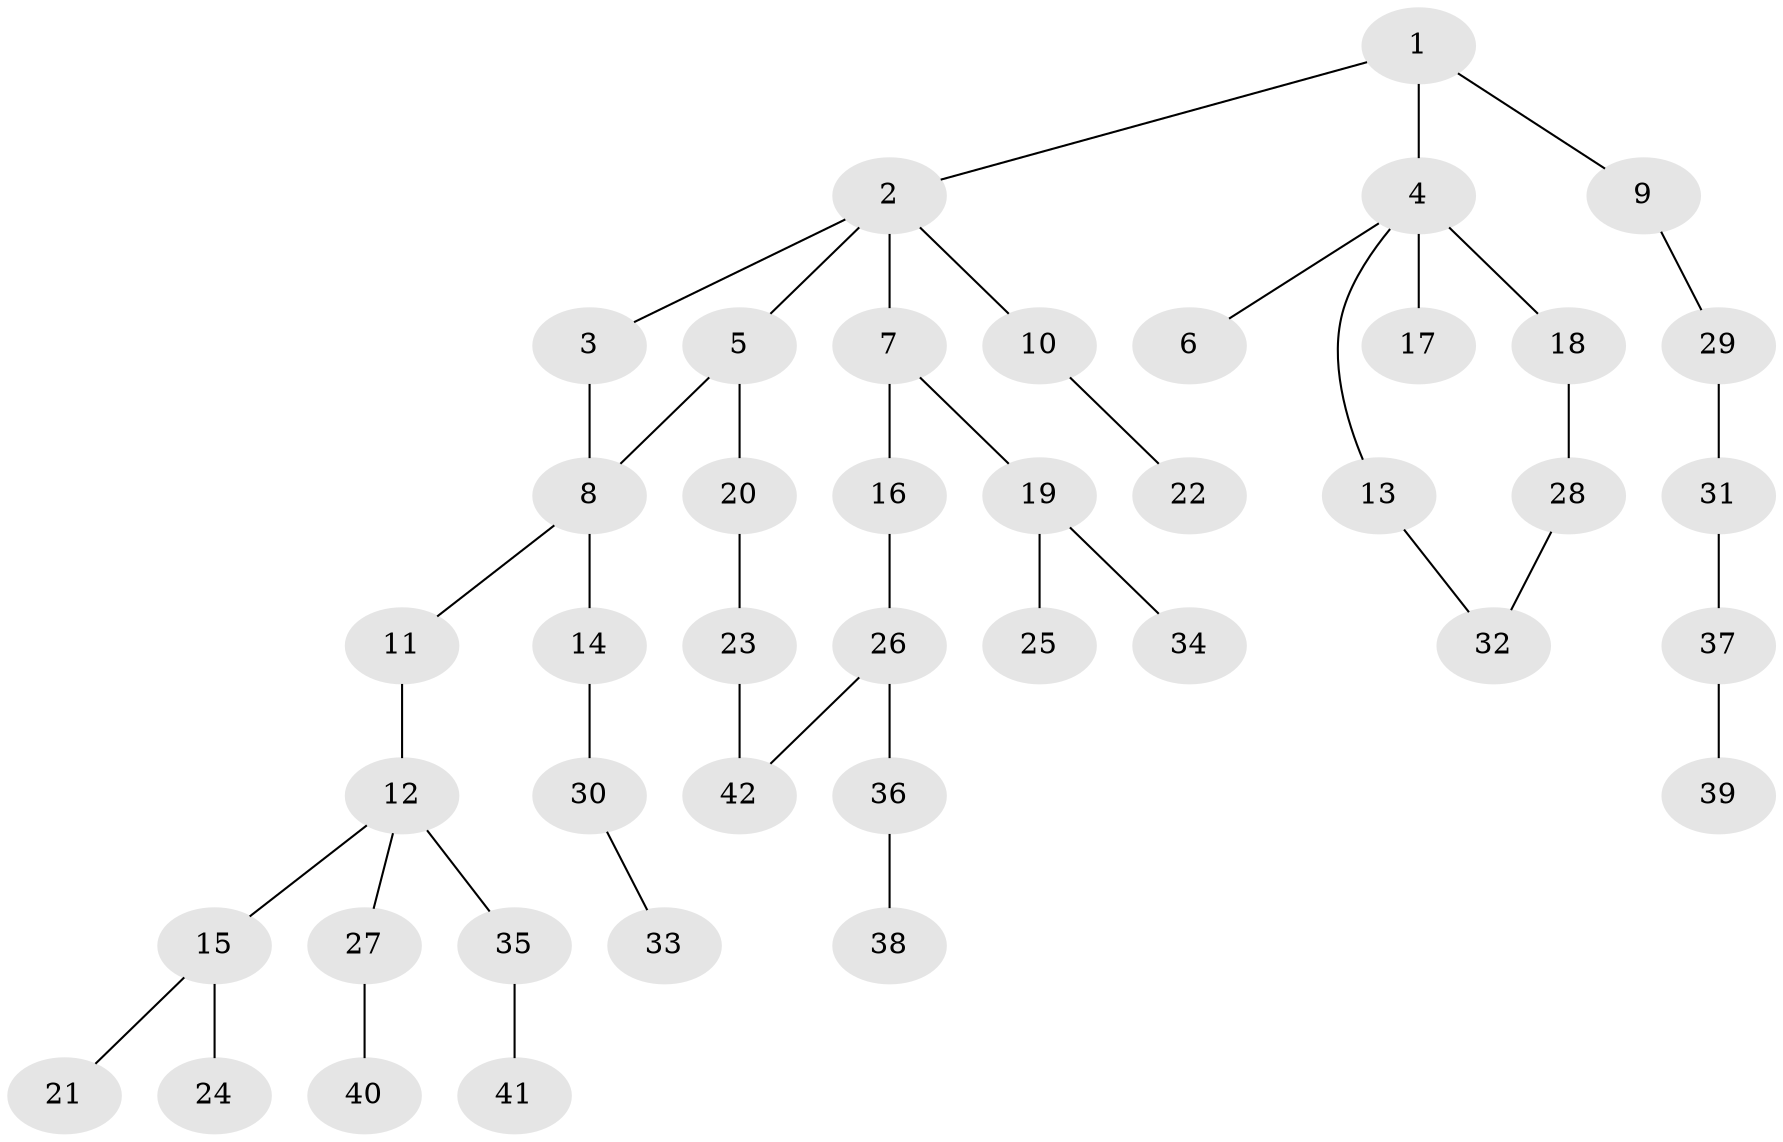 // original degree distribution, {4: 0.1282051282051282, 6: 0.01282051282051282, 5: 0.01282051282051282, 2: 0.14102564102564102, 3: 0.20512820512820512, 1: 0.5}
// Generated by graph-tools (version 1.1) at 2025/34/03/09/25 02:34:16]
// undirected, 42 vertices, 44 edges
graph export_dot {
graph [start="1"]
  node [color=gray90,style=filled];
  1;
  2;
  3;
  4;
  5;
  6;
  7;
  8;
  9;
  10;
  11;
  12;
  13;
  14;
  15;
  16;
  17;
  18;
  19;
  20;
  21;
  22;
  23;
  24;
  25;
  26;
  27;
  28;
  29;
  30;
  31;
  32;
  33;
  34;
  35;
  36;
  37;
  38;
  39;
  40;
  41;
  42;
  1 -- 2 [weight=1.0];
  1 -- 4 [weight=1.0];
  1 -- 9 [weight=1.0];
  2 -- 3 [weight=1.0];
  2 -- 5 [weight=1.0];
  2 -- 7 [weight=1.0];
  2 -- 10 [weight=1.0];
  3 -- 8 [weight=2.0];
  4 -- 6 [weight=1.0];
  4 -- 13 [weight=1.0];
  4 -- 17 [weight=2.0];
  4 -- 18 [weight=1.0];
  5 -- 8 [weight=1.0];
  5 -- 20 [weight=1.0];
  7 -- 16 [weight=2.0];
  7 -- 19 [weight=1.0];
  8 -- 11 [weight=1.0];
  8 -- 14 [weight=1.0];
  9 -- 29 [weight=1.0];
  10 -- 22 [weight=1.0];
  11 -- 12 [weight=2.0];
  12 -- 15 [weight=1.0];
  12 -- 27 [weight=1.0];
  12 -- 35 [weight=1.0];
  13 -- 32 [weight=1.0];
  14 -- 30 [weight=1.0];
  15 -- 21 [weight=1.0];
  15 -- 24 [weight=1.0];
  16 -- 26 [weight=1.0];
  18 -- 28 [weight=2.0];
  19 -- 25 [weight=1.0];
  19 -- 34 [weight=1.0];
  20 -- 23 [weight=1.0];
  23 -- 42 [weight=1.0];
  26 -- 36 [weight=1.0];
  26 -- 42 [weight=1.0];
  27 -- 40 [weight=1.0];
  28 -- 32 [weight=1.0];
  29 -- 31 [weight=1.0];
  30 -- 33 [weight=1.0];
  31 -- 37 [weight=1.0];
  35 -- 41 [weight=1.0];
  36 -- 38 [weight=1.0];
  37 -- 39 [weight=1.0];
}
